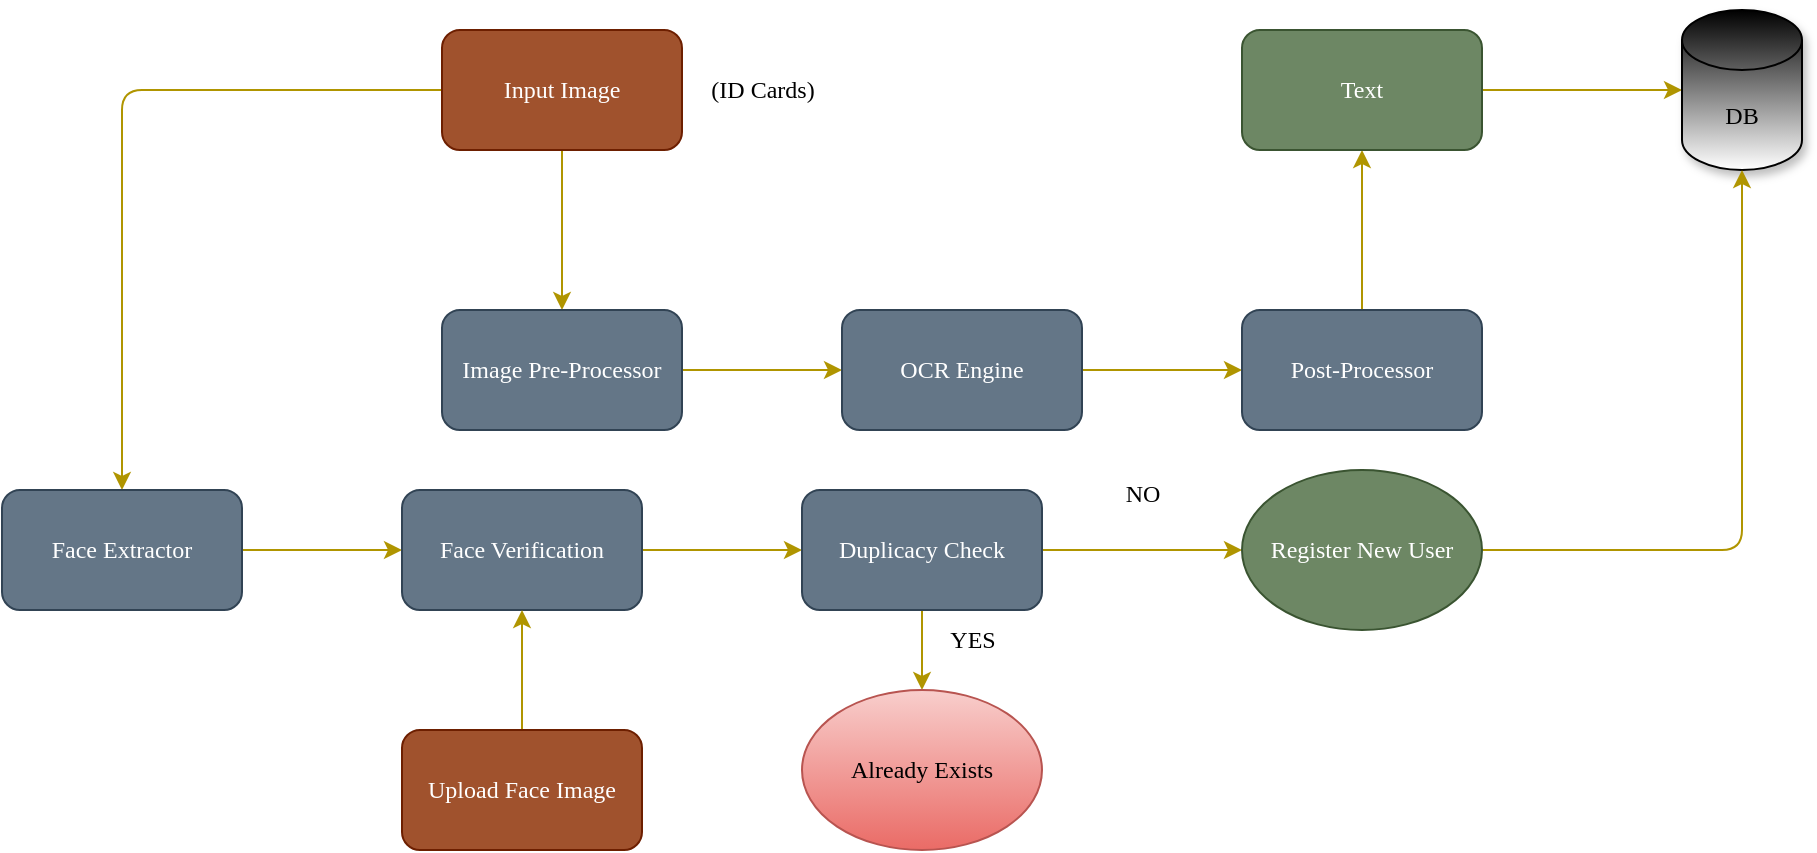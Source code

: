 <mxfile>
    <diagram id="hHRxHVK1J3gLZ1mf-v8r" name="Page-1">
        <mxGraphModel dx="2291" dy="368" grid="1" gridSize="10" guides="1" tooltips="1" connect="1" arrows="1" fold="1" page="1" pageScale="1" pageWidth="850" pageHeight="1100" math="0" shadow="0">
            <root>
                <mxCell id="0"/>
                <mxCell id="1" parent="0"/>
                <mxCell id="6" style="edgeStyle=none;html=1;exitX=0.5;exitY=1;exitDx=0;exitDy=0;entryX=0.5;entryY=0;entryDx=0;entryDy=0;fillColor=#e3c800;strokeColor=#B09500;" parent="1" source="2" target="3" edge="1">
                    <mxGeometry relative="1" as="geometry"/>
                </mxCell>
                <mxCell id="14" value="" style="edgeStyle=none;html=1;fillColor=#e3c800;strokeColor=#B09500;" parent="1" source="2" target="13" edge="1">
                    <mxGeometry relative="1" as="geometry">
                        <Array as="points">
                            <mxPoint x="-70" y="110"/>
                        </Array>
                    </mxGeometry>
                </mxCell>
                <mxCell id="2" value="&lt;font face=&quot;Comic Sans MS&quot;&gt;Input Image&lt;/font&gt;" style="rounded=1;whiteSpace=wrap;html=1;fillColor=#a0522d;fontColor=#ffffff;strokeColor=#6D1F00;" parent="1" vertex="1">
                    <mxGeometry x="90" y="80" width="120" height="60" as="geometry"/>
                </mxCell>
                <mxCell id="5" value="" style="edgeStyle=none;html=1;fillColor=#e3c800;strokeColor=#B09500;" parent="1" source="3" target="4" edge="1">
                    <mxGeometry relative="1" as="geometry"/>
                </mxCell>
                <mxCell id="3" value="&lt;font face=&quot;Comic Sans MS&quot;&gt;Image Pre-Processor&lt;/font&gt;" style="rounded=1;whiteSpace=wrap;html=1;fillColor=#647687;fontColor=#ffffff;strokeColor=#314354;" parent="1" vertex="1">
                    <mxGeometry x="90" y="220" width="120" height="60" as="geometry"/>
                </mxCell>
                <mxCell id="8" value="" style="edgeStyle=none;html=1;fillColor=#e3c800;strokeColor=#B09500;" parent="1" source="4" target="7" edge="1">
                    <mxGeometry relative="1" as="geometry"/>
                </mxCell>
                <mxCell id="4" value="&lt;font face=&quot;Comic Sans MS&quot;&gt;OCR Engine&lt;/font&gt;" style="rounded=1;whiteSpace=wrap;html=1;fillColor=#647687;fontColor=#ffffff;strokeColor=#314354;" parent="1" vertex="1">
                    <mxGeometry x="290" y="220" width="120" height="60" as="geometry"/>
                </mxCell>
                <mxCell id="10" value="" style="edgeStyle=none;html=1;fillColor=#e3c800;strokeColor=#B09500;" parent="1" source="7" target="9" edge="1">
                    <mxGeometry relative="1" as="geometry"/>
                </mxCell>
                <mxCell id="7" value="&lt;font face=&quot;Comic Sans MS&quot;&gt;Post-Processor&lt;/font&gt;" style="rounded=1;whiteSpace=wrap;html=1;fillColor=#647687;fontColor=#ffffff;strokeColor=#314354;" parent="1" vertex="1">
                    <mxGeometry x="490" y="220" width="120" height="60" as="geometry"/>
                </mxCell>
                <mxCell id="12" style="edgeStyle=none;html=1;exitX=1;exitY=0.5;exitDx=0;exitDy=0;fillColor=#e3c800;strokeColor=#B09500;" parent="1" source="9" target="11" edge="1">
                    <mxGeometry relative="1" as="geometry"/>
                </mxCell>
                <mxCell id="9" value="&lt;font face=&quot;Comic Sans MS&quot;&gt;Text&lt;/font&gt;" style="rounded=1;whiteSpace=wrap;html=1;fillColor=#6d8764;fontColor=#ffffff;strokeColor=#3A5431;" parent="1" vertex="1">
                    <mxGeometry x="490" y="80" width="120" height="60" as="geometry"/>
                </mxCell>
                <mxCell id="11" value="&lt;font face=&quot;Comic Sans MS&quot;&gt;DB&lt;/font&gt;" style="shape=cylinder3;whiteSpace=wrap;html=1;boundedLbl=1;backgroundOutline=1;size=15;gradientColor=default;gradientDirection=north;shadow=1;" parent="1" vertex="1">
                    <mxGeometry x="710" y="70" width="60" height="80" as="geometry"/>
                </mxCell>
                <mxCell id="16" value="" style="edgeStyle=none;html=1;fillColor=#e3c800;strokeColor=#B09500;" parent="1" source="13" target="15" edge="1">
                    <mxGeometry relative="1" as="geometry"/>
                </mxCell>
                <mxCell id="13" value="&lt;font face=&quot;Comic Sans MS&quot;&gt;Face Extractor&lt;/font&gt;" style="rounded=1;whiteSpace=wrap;html=1;fillColor=#647687;fontColor=#ffffff;strokeColor=#314354;" parent="1" vertex="1">
                    <mxGeometry x="-130" y="310" width="120" height="60" as="geometry"/>
                </mxCell>
                <mxCell id="20" value="" style="edgeStyle=none;html=1;fillColor=#e3c800;strokeColor=#B09500;" parent="1" source="15" target="19" edge="1">
                    <mxGeometry relative="1" as="geometry"/>
                </mxCell>
                <mxCell id="15" value="&lt;font face=&quot;Comic Sans MS&quot;&gt;Face Verification&lt;/font&gt;" style="rounded=1;whiteSpace=wrap;html=1;fillColor=#647687;fontColor=#ffffff;strokeColor=#314354;" parent="1" vertex="1">
                    <mxGeometry x="70" y="310" width="120" height="60" as="geometry"/>
                </mxCell>
                <mxCell id="18" style="edgeStyle=none;html=1;exitX=0.5;exitY=0;exitDx=0;exitDy=0;entryX=0.5;entryY=1;entryDx=0;entryDy=0;fillColor=#e3c800;strokeColor=#B09500;" parent="1" source="17" target="15" edge="1">
                    <mxGeometry relative="1" as="geometry"/>
                </mxCell>
                <mxCell id="17" value="&lt;font face=&quot;Comic Sans MS&quot;&gt;Upload Face Image&lt;/font&gt;" style="rounded=1;whiteSpace=wrap;html=1;fillColor=#a0522d;fontColor=#ffffff;strokeColor=#6D1F00;" parent="1" vertex="1">
                    <mxGeometry x="70" y="430" width="120" height="60" as="geometry"/>
                </mxCell>
                <mxCell id="22" value="" style="edgeStyle=none;html=1;fillColor=#e3c800;strokeColor=#B09500;" parent="1" source="19" edge="1">
                    <mxGeometry relative="1" as="geometry">
                        <mxPoint x="490" y="340" as="targetPoint"/>
                    </mxGeometry>
                </mxCell>
                <mxCell id="26" style="edgeStyle=none;html=1;exitX=0.5;exitY=1;exitDx=0;exitDy=0;entryX=0.5;entryY=0;entryDx=0;entryDy=0;fillColor=#e3c800;strokeColor=#B09500;" parent="1" source="19" target="25" edge="1">
                    <mxGeometry relative="1" as="geometry"/>
                </mxCell>
                <mxCell id="19" value="&lt;font face=&quot;Comic Sans MS&quot;&gt;Duplicacy Check&lt;/font&gt;" style="rounded=1;whiteSpace=wrap;html=1;fillColor=#647687;fontColor=#ffffff;strokeColor=#314354;" parent="1" vertex="1">
                    <mxGeometry x="270" y="310" width="120" height="60" as="geometry"/>
                </mxCell>
                <mxCell id="28" style="edgeStyle=none;html=1;exitX=1;exitY=0.5;exitDx=0;exitDy=0;entryX=0.5;entryY=1;entryDx=0;entryDy=0;entryPerimeter=0;fillColor=#e3c800;strokeColor=#B09500;" parent="1" source="23" target="11" edge="1">
                    <mxGeometry relative="1" as="geometry">
                        <Array as="points">
                            <mxPoint x="740" y="340"/>
                        </Array>
                    </mxGeometry>
                </mxCell>
                <mxCell id="23" value="&lt;font face=&quot;Comic Sans MS&quot;&gt;Register New User&lt;/font&gt;" style="ellipse;whiteSpace=wrap;html=1;fillColor=#6d8764;strokeColor=#3A5431;fontColor=#ffffff;" parent="1" vertex="1">
                    <mxGeometry x="490" y="300" width="120" height="80" as="geometry"/>
                </mxCell>
                <mxCell id="24" value="&lt;font face=&quot;Comic Sans MS&quot;&gt;NO&lt;/font&gt;" style="text;html=1;align=center;verticalAlign=middle;resizable=0;points=[];autosize=1;strokeColor=none;fillColor=none;" parent="1" vertex="1">
                    <mxGeometry x="420" y="297" width="40" height="30" as="geometry"/>
                </mxCell>
                <mxCell id="25" value="&lt;font face=&quot;Comic Sans MS&quot;&gt;Already Exists&lt;/font&gt;" style="ellipse;whiteSpace=wrap;html=1;fillColor=#f8cecc;gradientColor=#ea6b66;strokeColor=#b85450;" parent="1" vertex="1">
                    <mxGeometry x="270" y="410" width="120" height="80" as="geometry"/>
                </mxCell>
                <mxCell id="27" value="&lt;font face=&quot;Comic Sans MS&quot;&gt;YES&lt;/font&gt;" style="text;html=1;align=center;verticalAlign=middle;resizable=0;points=[];autosize=1;strokeColor=none;fillColor=none;" parent="1" vertex="1">
                    <mxGeometry x="330" y="370" width="50" height="30" as="geometry"/>
                </mxCell>
                <mxCell id="30" value="(ID Cards)" style="text;html=1;align=center;verticalAlign=middle;resizable=0;points=[];autosize=1;strokeColor=none;fillColor=none;fontStyle=0;fontFamily=Comic Sans MS;" parent="1" vertex="1">
                    <mxGeometry x="210" y="95" width="80" height="30" as="geometry"/>
                </mxCell>
            </root>
        </mxGraphModel>
    </diagram>
</mxfile>